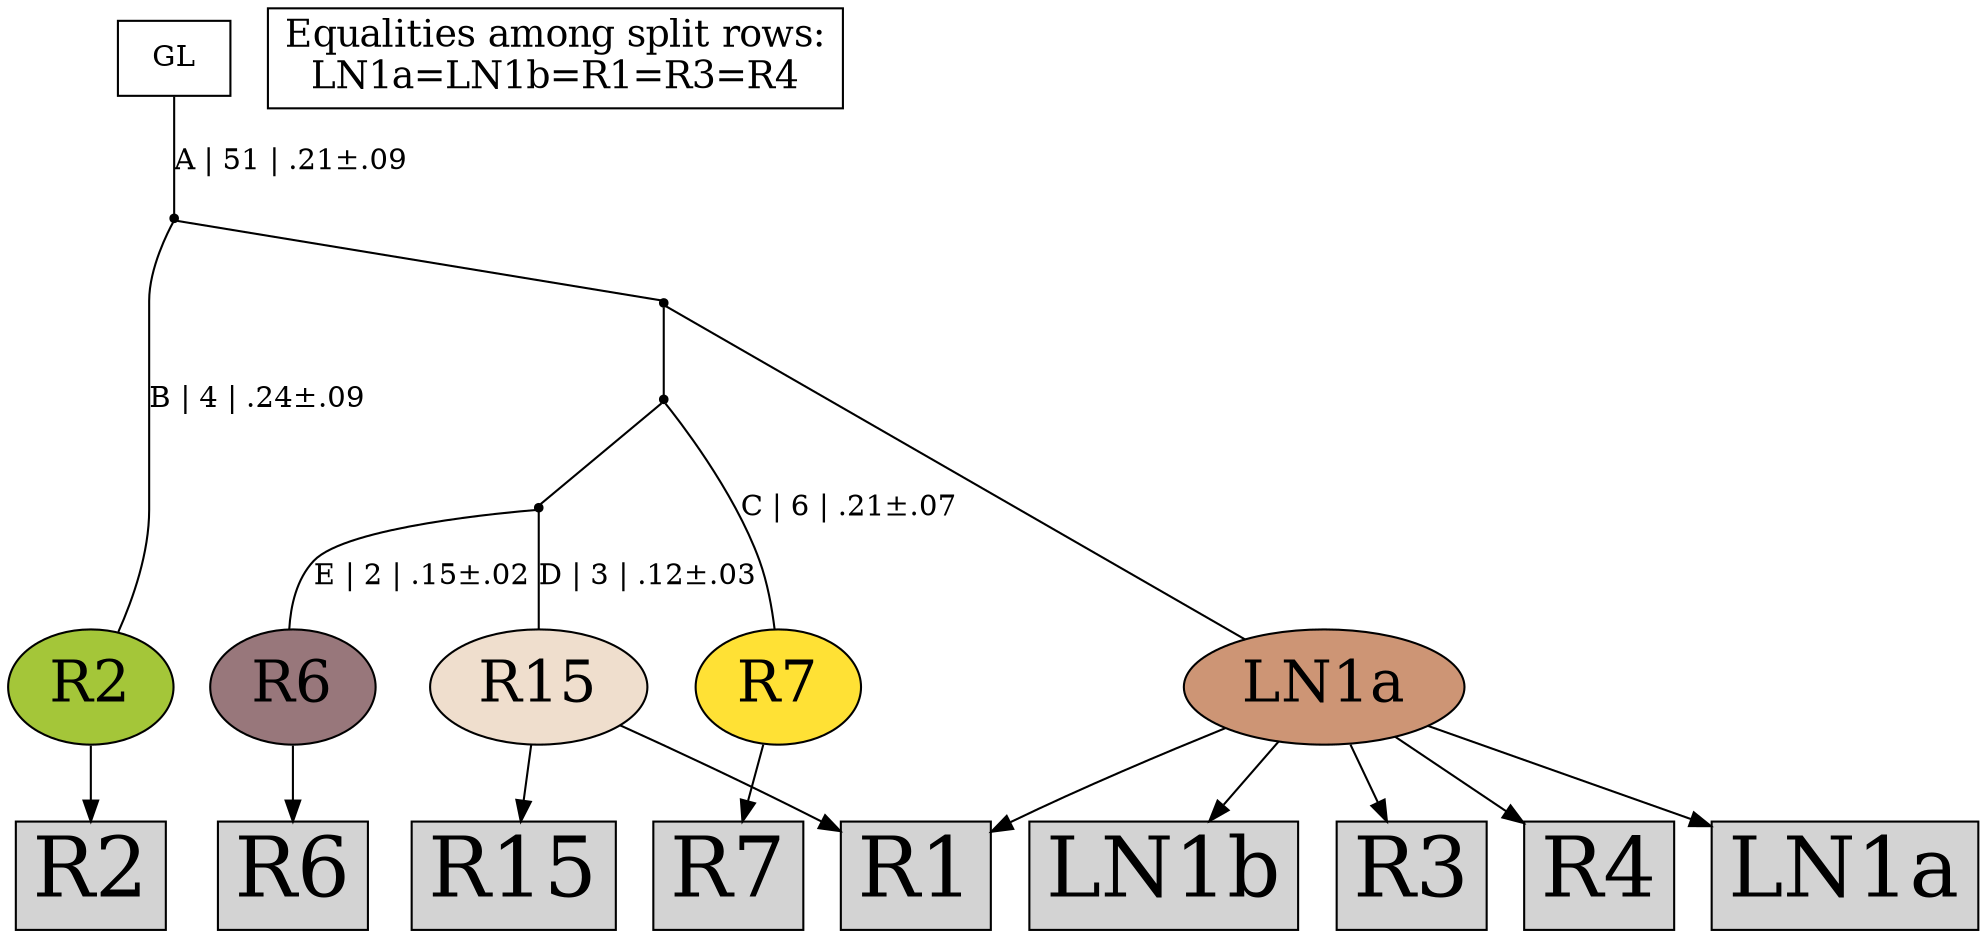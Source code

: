 digraph {
rowR2[label="R2",shape=box,style=filled,fontsize=40];
rowLN1a[label="LN1a",shape=box,style=filled,fontsize=40];
rowLN1b[label="LN1b",shape=box,style=filled,fontsize=40];
rowR1[label="R1",shape=box,style=filled,fontsize=40];
rowR3[label="R3",shape=box,style=filled,fontsize=40];
rowR7[label="R7",shape=box,style=filled,fontsize=40];
rowR4[label="R4",shape=box,style=filled,fontsize=40];
rowR15[label="R15",shape=box,style=filled,fontsize=40];
rowR6[label="R6",shape=box,style=filled,fontsize=40];
R2[label="R2",shape=oval,style=filled,fontsize=28,fillcolor="#a4c639"];
LN1a[label="LN1a",shape=oval,style=filled,fontsize=28,fillcolor="#cd9575"];
R7[label="R7",shape=oval,style=filled,fontsize=28,fillcolor="#ffe135"];
R15[label="R15",shape=oval,style=filled,fontsize=28,fillcolor="#efdecd"];
R6[label="R6",shape=oval,style=filled,fontsize=28,fillcolor="#98777b"];
R2 -> rowR2[arrowhead="normal"];
LN1a -> rowLN1a[arrowhead="normal"];
LN1a -> rowLN1b[arrowhead="normal"];
LN1a -> rowR1[arrowhead="normal"];
LN1a -> rowR3[arrowhead="normal"];
R7 -> rowR7[arrowhead="normal"];
LN1a -> rowR4[arrowhead="normal"];
R15 -> rowR1[arrowhead="normal"];
R15 -> rowR15[arrowhead="normal"];
R6 -> rowR6[arrowhead="normal"];
{rank = same;R2;LN1a;R7;R15;R6;}
legend[label="Equalities among split rows:
LN1a=LN1b=R1=R3=R4
",shape=box,fontsize=18];
Int1[shape=point,style=filled,fillcolor=black,label=""];
Int1 -> R15[arrowhead=none, label="D | 3 | .12±.03"];
Int1 -> R6[arrowhead=none, label="E | 2 | .15±.02"];
Int2[shape=point,style=filled,fillcolor=black,label=""];
Int2 -> R7[arrowhead=none, label="C | 6 | .21±.07"];
Int2 -> Int1[arrowhead=none, label=""];
Int3[shape=point,style=filled,fillcolor=black,label=""];
Int3 -> LN1a[arrowhead=none, label=""];
Int3 -> Int2[arrowhead=none, label=""];
Int4[shape=point,style=filled,fillcolor=black,label=""];
Int4 -> R2[arrowhead=none, label="B | 4 | .24±.09"];
Int4 -> Int3[arrowhead=none, label=""];
GL[label="GL",shape=box,style=filled,fillcolor=white];
GL -> Int4[arrowhead=none, label="A | 51 | .21±.09"];
}